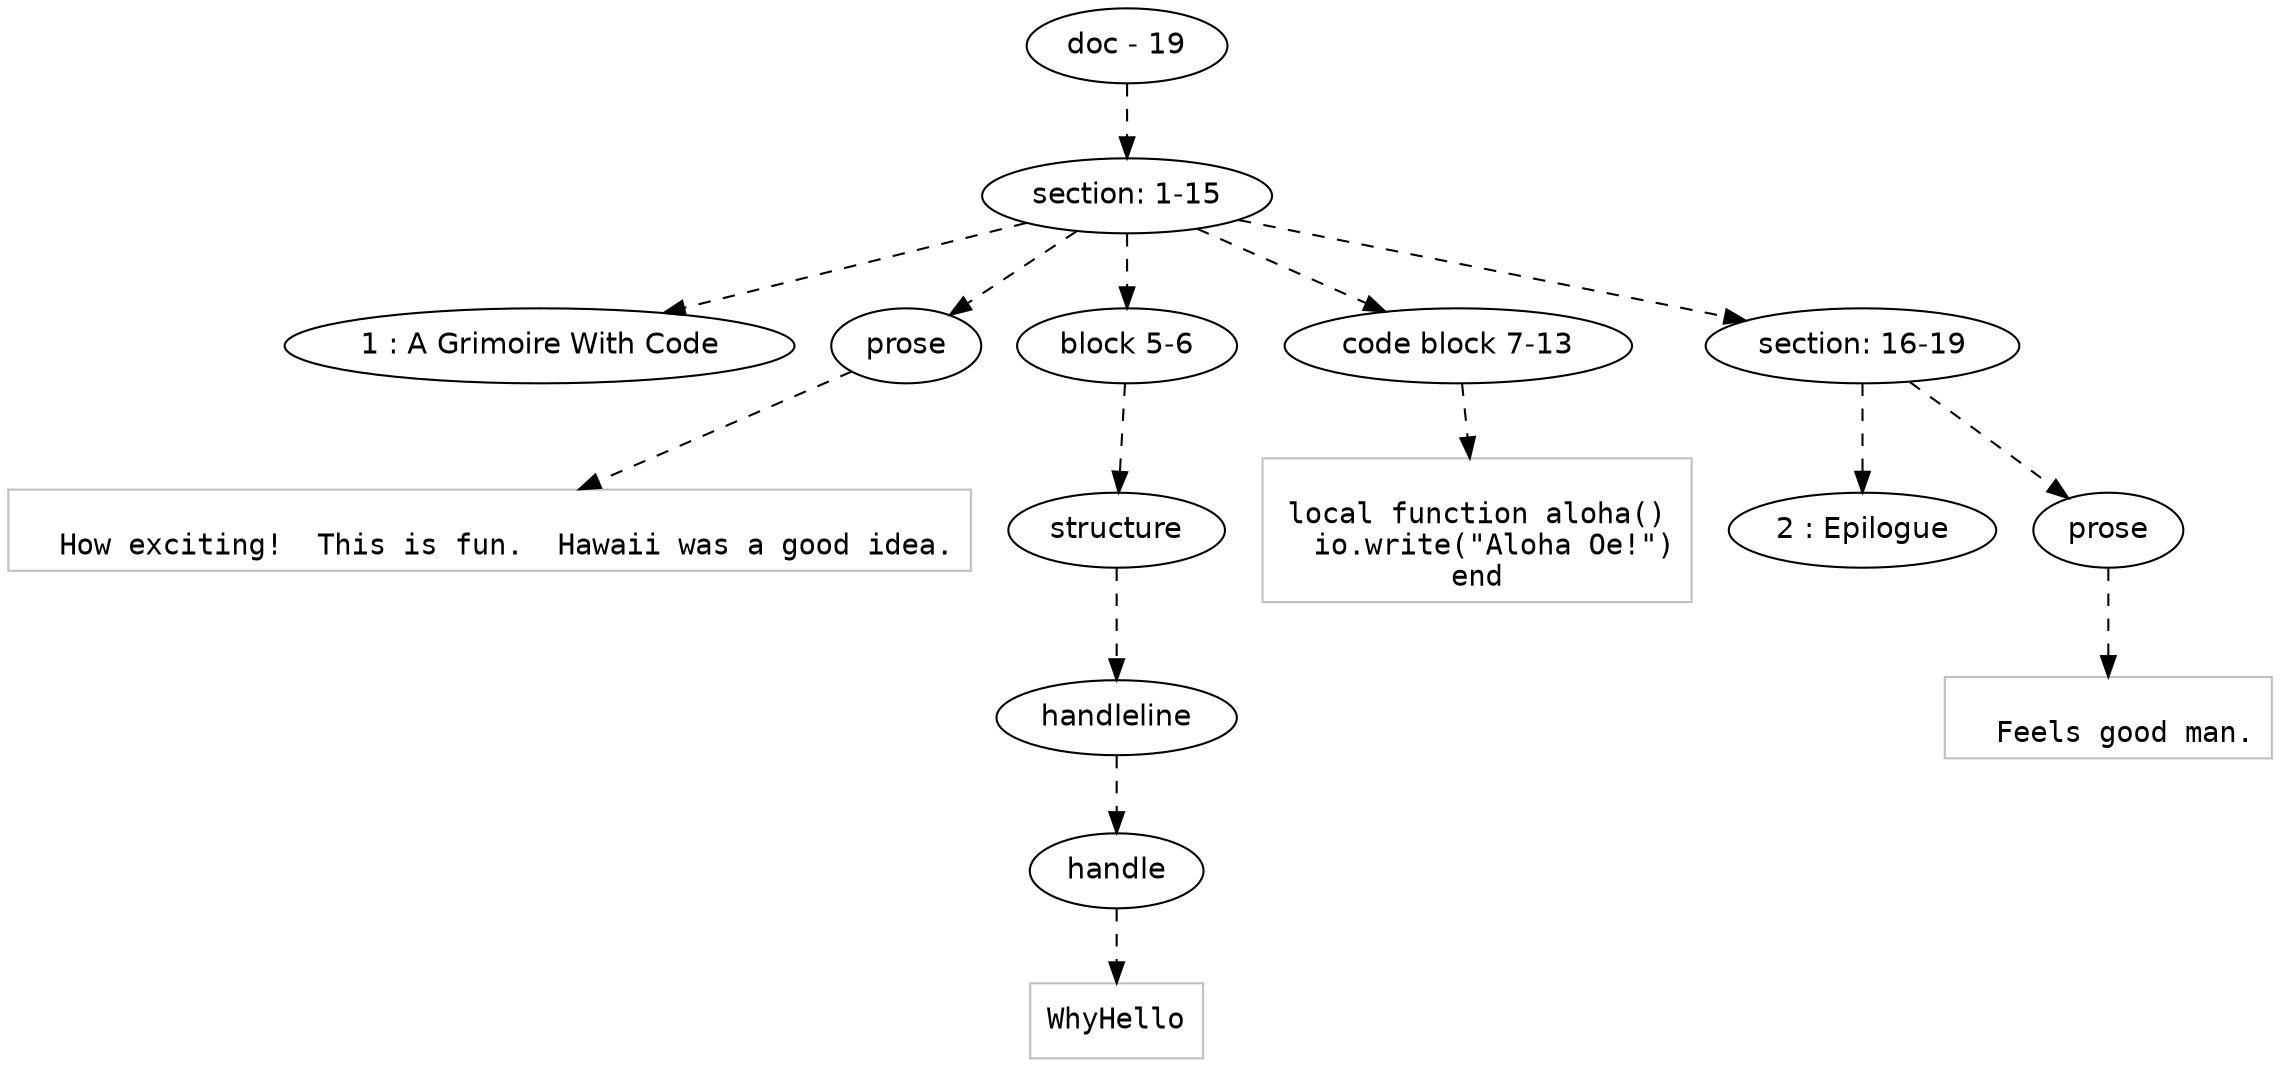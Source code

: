 digraph hierarchy {

node [fontname=Helvetica]
edge [style=dashed]

doc_0 [label="doc - 19"]


doc_0 -> { section_1}
{rank=same; section_1}

section_1 [label="section: 1-15"]


section_1 -> { header_2 prose_3 block_4 codeblock_5 section_6}
{rank=same; header_2 prose_3 block_4 codeblock_5 section_6}

header_2 [label="1 : A Grimoire With Code"]

prose_3 [label="prose"]

block_4 [label="block 5-6"]

codeblock_5 [label="code block 7-13"]

section_6 [label="section: 16-19"]


prose_3 -> leaf_7
leaf_7  [color=Gray,shape=rectangle,fontname=Inconsolata,label="
  How exciting!  This is fun.  Hawaii was a good idea.
"]
block_4 -> { structure_8}
{rank=same; structure_8}

structure_8 [label="structure"]


structure_8 -> { handleline_9}
{rank=same; handleline_9}

handleline_9 [label="handleline"]


handleline_9 -> { handle_10}
{rank=same; handle_10}

handle_10 [label="handle"]


handle_10 -> leaf_11
leaf_11  [color=Gray,shape=rectangle,fontname=Inconsolata,label="WhyHello"]
codeblock_5 -> leaf_12
leaf_12  [color=Gray,shape=rectangle,fontname=Inconsolata,label="
local function aloha()
  io.write(\"Aloha Oe!\")
end
"]
section_6 -> { header_13 prose_14}
{rank=same; header_13 prose_14}

header_13 [label="2 : Epilogue"]

prose_14 [label="prose"]


prose_14 -> leaf_15
leaf_15  [color=Gray,shape=rectangle,fontname=Inconsolata,label="
  Feels good man.
"]

}
